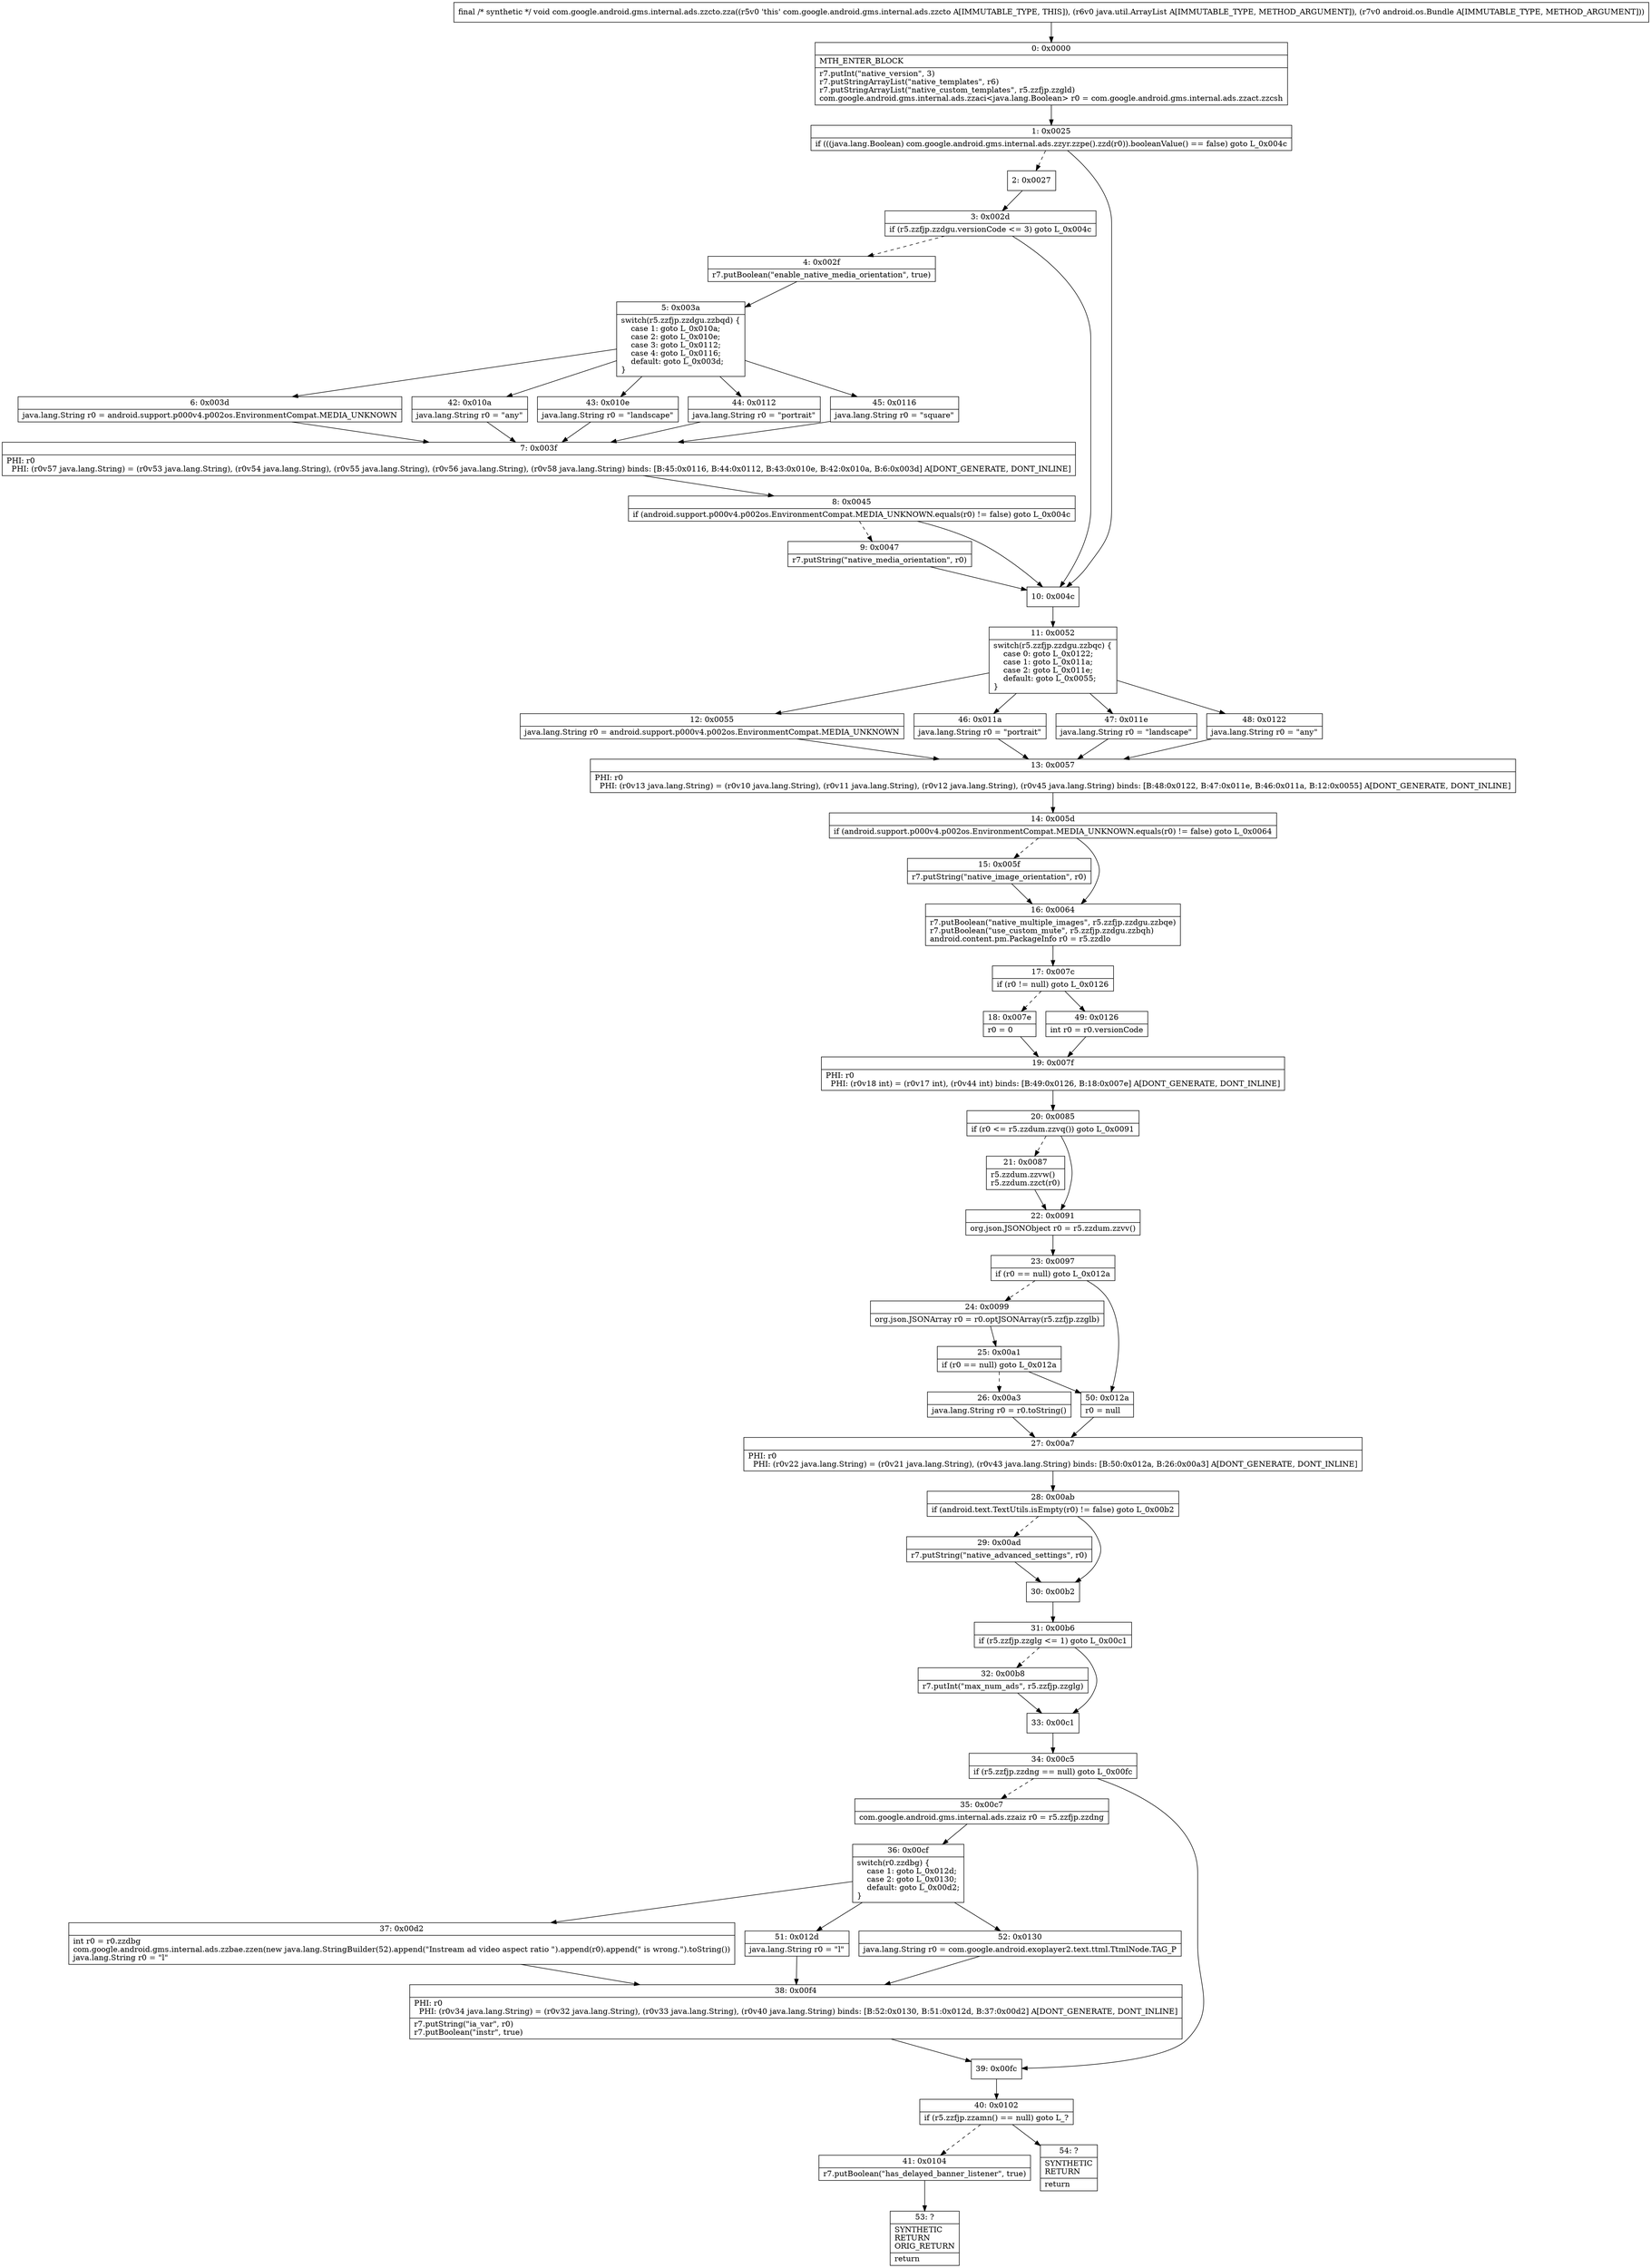 digraph "CFG forcom.google.android.gms.internal.ads.zzcto.zza(Ljava\/util\/ArrayList;Landroid\/os\/Bundle;)V" {
Node_0 [shape=record,label="{0\:\ 0x0000|MTH_ENTER_BLOCK\l|r7.putInt(\"native_version\", 3)\lr7.putStringArrayList(\"native_templates\", r6)\lr7.putStringArrayList(\"native_custom_templates\", r5.zzfjp.zzgld)\lcom.google.android.gms.internal.ads.zzaci\<java.lang.Boolean\> r0 = com.google.android.gms.internal.ads.zzact.zzcsh\l}"];
Node_1 [shape=record,label="{1\:\ 0x0025|if (((java.lang.Boolean) com.google.android.gms.internal.ads.zzyr.zzpe().zzd(r0)).booleanValue() == false) goto L_0x004c\l}"];
Node_2 [shape=record,label="{2\:\ 0x0027}"];
Node_3 [shape=record,label="{3\:\ 0x002d|if (r5.zzfjp.zzdgu.versionCode \<= 3) goto L_0x004c\l}"];
Node_4 [shape=record,label="{4\:\ 0x002f|r7.putBoolean(\"enable_native_media_orientation\", true)\l}"];
Node_5 [shape=record,label="{5\:\ 0x003a|switch(r5.zzfjp.zzdgu.zzbqd) \{\l    case 1: goto L_0x010a;\l    case 2: goto L_0x010e;\l    case 3: goto L_0x0112;\l    case 4: goto L_0x0116;\l    default: goto L_0x003d;\l\}\l}"];
Node_6 [shape=record,label="{6\:\ 0x003d|java.lang.String r0 = android.support.p000v4.p002os.EnvironmentCompat.MEDIA_UNKNOWN\l}"];
Node_7 [shape=record,label="{7\:\ 0x003f|PHI: r0 \l  PHI: (r0v57 java.lang.String) = (r0v53 java.lang.String), (r0v54 java.lang.String), (r0v55 java.lang.String), (r0v56 java.lang.String), (r0v58 java.lang.String) binds: [B:45:0x0116, B:44:0x0112, B:43:0x010e, B:42:0x010a, B:6:0x003d] A[DONT_GENERATE, DONT_INLINE]\l}"];
Node_8 [shape=record,label="{8\:\ 0x0045|if (android.support.p000v4.p002os.EnvironmentCompat.MEDIA_UNKNOWN.equals(r0) != false) goto L_0x004c\l}"];
Node_9 [shape=record,label="{9\:\ 0x0047|r7.putString(\"native_media_orientation\", r0)\l}"];
Node_10 [shape=record,label="{10\:\ 0x004c}"];
Node_11 [shape=record,label="{11\:\ 0x0052|switch(r5.zzfjp.zzdgu.zzbqc) \{\l    case 0: goto L_0x0122;\l    case 1: goto L_0x011a;\l    case 2: goto L_0x011e;\l    default: goto L_0x0055;\l\}\l}"];
Node_12 [shape=record,label="{12\:\ 0x0055|java.lang.String r0 = android.support.p000v4.p002os.EnvironmentCompat.MEDIA_UNKNOWN\l}"];
Node_13 [shape=record,label="{13\:\ 0x0057|PHI: r0 \l  PHI: (r0v13 java.lang.String) = (r0v10 java.lang.String), (r0v11 java.lang.String), (r0v12 java.lang.String), (r0v45 java.lang.String) binds: [B:48:0x0122, B:47:0x011e, B:46:0x011a, B:12:0x0055] A[DONT_GENERATE, DONT_INLINE]\l}"];
Node_14 [shape=record,label="{14\:\ 0x005d|if (android.support.p000v4.p002os.EnvironmentCompat.MEDIA_UNKNOWN.equals(r0) != false) goto L_0x0064\l}"];
Node_15 [shape=record,label="{15\:\ 0x005f|r7.putString(\"native_image_orientation\", r0)\l}"];
Node_16 [shape=record,label="{16\:\ 0x0064|r7.putBoolean(\"native_multiple_images\", r5.zzfjp.zzdgu.zzbqe)\lr7.putBoolean(\"use_custom_mute\", r5.zzfjp.zzdgu.zzbqh)\landroid.content.pm.PackageInfo r0 = r5.zzdlo\l}"];
Node_17 [shape=record,label="{17\:\ 0x007c|if (r0 != null) goto L_0x0126\l}"];
Node_18 [shape=record,label="{18\:\ 0x007e|r0 = 0\l}"];
Node_19 [shape=record,label="{19\:\ 0x007f|PHI: r0 \l  PHI: (r0v18 int) = (r0v17 int), (r0v44 int) binds: [B:49:0x0126, B:18:0x007e] A[DONT_GENERATE, DONT_INLINE]\l}"];
Node_20 [shape=record,label="{20\:\ 0x0085|if (r0 \<= r5.zzdum.zzvq()) goto L_0x0091\l}"];
Node_21 [shape=record,label="{21\:\ 0x0087|r5.zzdum.zzvw()\lr5.zzdum.zzct(r0)\l}"];
Node_22 [shape=record,label="{22\:\ 0x0091|org.json.JSONObject r0 = r5.zzdum.zzvv()\l}"];
Node_23 [shape=record,label="{23\:\ 0x0097|if (r0 == null) goto L_0x012a\l}"];
Node_24 [shape=record,label="{24\:\ 0x0099|org.json.JSONArray r0 = r0.optJSONArray(r5.zzfjp.zzglb)\l}"];
Node_25 [shape=record,label="{25\:\ 0x00a1|if (r0 == null) goto L_0x012a\l}"];
Node_26 [shape=record,label="{26\:\ 0x00a3|java.lang.String r0 = r0.toString()\l}"];
Node_27 [shape=record,label="{27\:\ 0x00a7|PHI: r0 \l  PHI: (r0v22 java.lang.String) = (r0v21 java.lang.String), (r0v43 java.lang.String) binds: [B:50:0x012a, B:26:0x00a3] A[DONT_GENERATE, DONT_INLINE]\l}"];
Node_28 [shape=record,label="{28\:\ 0x00ab|if (android.text.TextUtils.isEmpty(r0) != false) goto L_0x00b2\l}"];
Node_29 [shape=record,label="{29\:\ 0x00ad|r7.putString(\"native_advanced_settings\", r0)\l}"];
Node_30 [shape=record,label="{30\:\ 0x00b2}"];
Node_31 [shape=record,label="{31\:\ 0x00b6|if (r5.zzfjp.zzglg \<= 1) goto L_0x00c1\l}"];
Node_32 [shape=record,label="{32\:\ 0x00b8|r7.putInt(\"max_num_ads\", r5.zzfjp.zzglg)\l}"];
Node_33 [shape=record,label="{33\:\ 0x00c1}"];
Node_34 [shape=record,label="{34\:\ 0x00c5|if (r5.zzfjp.zzdng == null) goto L_0x00fc\l}"];
Node_35 [shape=record,label="{35\:\ 0x00c7|com.google.android.gms.internal.ads.zzaiz r0 = r5.zzfjp.zzdng\l}"];
Node_36 [shape=record,label="{36\:\ 0x00cf|switch(r0.zzdbg) \{\l    case 1: goto L_0x012d;\l    case 2: goto L_0x0130;\l    default: goto L_0x00d2;\l\}\l}"];
Node_37 [shape=record,label="{37\:\ 0x00d2|int r0 = r0.zzdbg\lcom.google.android.gms.internal.ads.zzbae.zzen(new java.lang.StringBuilder(52).append(\"Instream ad video aspect ratio \").append(r0).append(\" is wrong.\").toString())\ljava.lang.String r0 = \"l\"\l}"];
Node_38 [shape=record,label="{38\:\ 0x00f4|PHI: r0 \l  PHI: (r0v34 java.lang.String) = (r0v32 java.lang.String), (r0v33 java.lang.String), (r0v40 java.lang.String) binds: [B:52:0x0130, B:51:0x012d, B:37:0x00d2] A[DONT_GENERATE, DONT_INLINE]\l|r7.putString(\"ia_var\", r0)\lr7.putBoolean(\"instr\", true)\l}"];
Node_39 [shape=record,label="{39\:\ 0x00fc}"];
Node_40 [shape=record,label="{40\:\ 0x0102|if (r5.zzfjp.zzamn() == null) goto L_?\l}"];
Node_41 [shape=record,label="{41\:\ 0x0104|r7.putBoolean(\"has_delayed_banner_listener\", true)\l}"];
Node_42 [shape=record,label="{42\:\ 0x010a|java.lang.String r0 = \"any\"\l}"];
Node_43 [shape=record,label="{43\:\ 0x010e|java.lang.String r0 = \"landscape\"\l}"];
Node_44 [shape=record,label="{44\:\ 0x0112|java.lang.String r0 = \"portrait\"\l}"];
Node_45 [shape=record,label="{45\:\ 0x0116|java.lang.String r0 = \"square\"\l}"];
Node_46 [shape=record,label="{46\:\ 0x011a|java.lang.String r0 = \"portrait\"\l}"];
Node_47 [shape=record,label="{47\:\ 0x011e|java.lang.String r0 = \"landscape\"\l}"];
Node_48 [shape=record,label="{48\:\ 0x0122|java.lang.String r0 = \"any\"\l}"];
Node_49 [shape=record,label="{49\:\ 0x0126|int r0 = r0.versionCode\l}"];
Node_50 [shape=record,label="{50\:\ 0x012a|r0 = null\l}"];
Node_51 [shape=record,label="{51\:\ 0x012d|java.lang.String r0 = \"l\"\l}"];
Node_52 [shape=record,label="{52\:\ 0x0130|java.lang.String r0 = com.google.android.exoplayer2.text.ttml.TtmlNode.TAG_P\l}"];
Node_53 [shape=record,label="{53\:\ ?|SYNTHETIC\lRETURN\lORIG_RETURN\l|return\l}"];
Node_54 [shape=record,label="{54\:\ ?|SYNTHETIC\lRETURN\l|return\l}"];
MethodNode[shape=record,label="{final \/* synthetic *\/ void com.google.android.gms.internal.ads.zzcto.zza((r5v0 'this' com.google.android.gms.internal.ads.zzcto A[IMMUTABLE_TYPE, THIS]), (r6v0 java.util.ArrayList A[IMMUTABLE_TYPE, METHOD_ARGUMENT]), (r7v0 android.os.Bundle A[IMMUTABLE_TYPE, METHOD_ARGUMENT])) }"];
MethodNode -> Node_0;
Node_0 -> Node_1;
Node_1 -> Node_2[style=dashed];
Node_1 -> Node_10;
Node_2 -> Node_3;
Node_3 -> Node_4[style=dashed];
Node_3 -> Node_10;
Node_4 -> Node_5;
Node_5 -> Node_6;
Node_5 -> Node_42;
Node_5 -> Node_43;
Node_5 -> Node_44;
Node_5 -> Node_45;
Node_6 -> Node_7;
Node_7 -> Node_8;
Node_8 -> Node_9[style=dashed];
Node_8 -> Node_10;
Node_9 -> Node_10;
Node_10 -> Node_11;
Node_11 -> Node_12;
Node_11 -> Node_46;
Node_11 -> Node_47;
Node_11 -> Node_48;
Node_12 -> Node_13;
Node_13 -> Node_14;
Node_14 -> Node_15[style=dashed];
Node_14 -> Node_16;
Node_15 -> Node_16;
Node_16 -> Node_17;
Node_17 -> Node_18[style=dashed];
Node_17 -> Node_49;
Node_18 -> Node_19;
Node_19 -> Node_20;
Node_20 -> Node_21[style=dashed];
Node_20 -> Node_22;
Node_21 -> Node_22;
Node_22 -> Node_23;
Node_23 -> Node_24[style=dashed];
Node_23 -> Node_50;
Node_24 -> Node_25;
Node_25 -> Node_26[style=dashed];
Node_25 -> Node_50;
Node_26 -> Node_27;
Node_27 -> Node_28;
Node_28 -> Node_29[style=dashed];
Node_28 -> Node_30;
Node_29 -> Node_30;
Node_30 -> Node_31;
Node_31 -> Node_32[style=dashed];
Node_31 -> Node_33;
Node_32 -> Node_33;
Node_33 -> Node_34;
Node_34 -> Node_35[style=dashed];
Node_34 -> Node_39;
Node_35 -> Node_36;
Node_36 -> Node_37;
Node_36 -> Node_51;
Node_36 -> Node_52;
Node_37 -> Node_38;
Node_38 -> Node_39;
Node_39 -> Node_40;
Node_40 -> Node_41[style=dashed];
Node_40 -> Node_54;
Node_41 -> Node_53;
Node_42 -> Node_7;
Node_43 -> Node_7;
Node_44 -> Node_7;
Node_45 -> Node_7;
Node_46 -> Node_13;
Node_47 -> Node_13;
Node_48 -> Node_13;
Node_49 -> Node_19;
Node_50 -> Node_27;
Node_51 -> Node_38;
Node_52 -> Node_38;
}

